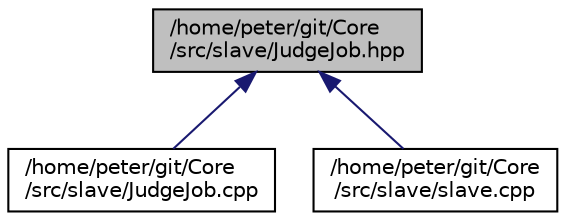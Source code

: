 digraph "/home/peter/git/Core/src/slave/JudgeJob.hpp"
{
 // LATEX_PDF_SIZE
  edge [fontname="Helvetica",fontsize="10",labelfontname="Helvetica",labelfontsize="10"];
  node [fontname="Helvetica",fontsize="10",shape=record];
  Node14 [label="/home/peter/git/Core\l/src/slave/JudgeJob.hpp",height=0.2,width=0.4,color="black", fillcolor="grey75", style="filled", fontcolor="black",tooltip=" "];
  Node14 -> Node15 [dir="back",color="midnightblue",fontsize="10",style="solid",fontname="Helvetica"];
  Node15 [label="/home/peter/git/Core\l/src/slave/JudgeJob.cpp",height=0.2,width=0.4,color="black", fillcolor="white", style="filled",URL="$_judge_job_8cpp.html",tooltip=" "];
  Node14 -> Node16 [dir="back",color="midnightblue",fontsize="10",style="solid",fontname="Helvetica"];
  Node16 [label="/home/peter/git/Core\l/src/slave/slave.cpp",height=0.2,width=0.4,color="black", fillcolor="white", style="filled",URL="$slave_8cpp.html",tooltip=" "];
}
